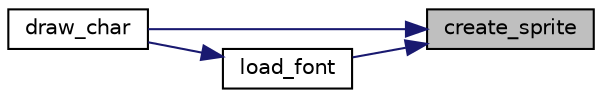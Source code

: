 digraph "create_sprite"
{
 // LATEX_PDF_SIZE
  edge [fontname="Helvetica",fontsize="10",labelfontname="Helvetica",labelfontsize="10"];
  node [fontname="Helvetica",fontsize="10",shape=record];
  rankdir="RL";
  Node1 [label="create_sprite",height=0.2,width=0.4,color="black", fillcolor="grey75", style="filled", fontcolor="black",tooltip="Create a sprite from from a xpm."];
  Node1 -> Node2 [dir="back",color="midnightblue",fontsize="10",style="solid",fontname="Helvetica"];
  Node2 [label="draw_char",height=0.2,width=0.4,color="black", fillcolor="white", style="filled",URL="$group__sprite.html#gae8b1e6417a4343d9b34329c92cb9137b",tooltip="Draw a character to the screen. The char is only drawn if its image is available."];
  Node1 -> Node3 [dir="back",color="midnightblue",fontsize="10",style="solid",fontname="Helvetica"];
  Node3 [label="load_font",height=0.2,width=0.4,color="black", fillcolor="white", style="filled",URL="$group__sprite.html#gab0fd5bc97e99cf787cbde0135f7a95b3",tooltip="Loads the font xpm and stores it in a local variable. This is executed once per run."];
  Node3 -> Node2 [dir="back",color="midnightblue",fontsize="10",style="solid",fontname="Helvetica"];
}
